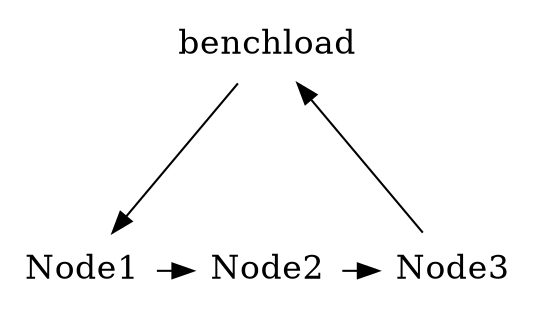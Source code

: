 /* Generated by pdqx.pl on Tue Dec  5 15:52:52 2017 */
/* Performance Dynamics Company, www.perfdynamics.com */
digraph G {
	size="11,8";
	compound=true;
	ranksep=1.0;
	node [shape=plaintext, fontsize=16, label=""];
	term_benchload [shape=none, label=benchload, image="node-delay.png"];
	Node1 [shape=none, label=Node1, image="node-single.png"];
	Node2 [shape=none, label=Node2, image="node-single.png"];
	Node3 [shape=none, label=Node3, image="node-single.png"];
	term_benchload -> Node1 -> Node2 -> Node3 -> term_benchload;
	{rank=same; Node1; Node2; Node3; }
}
